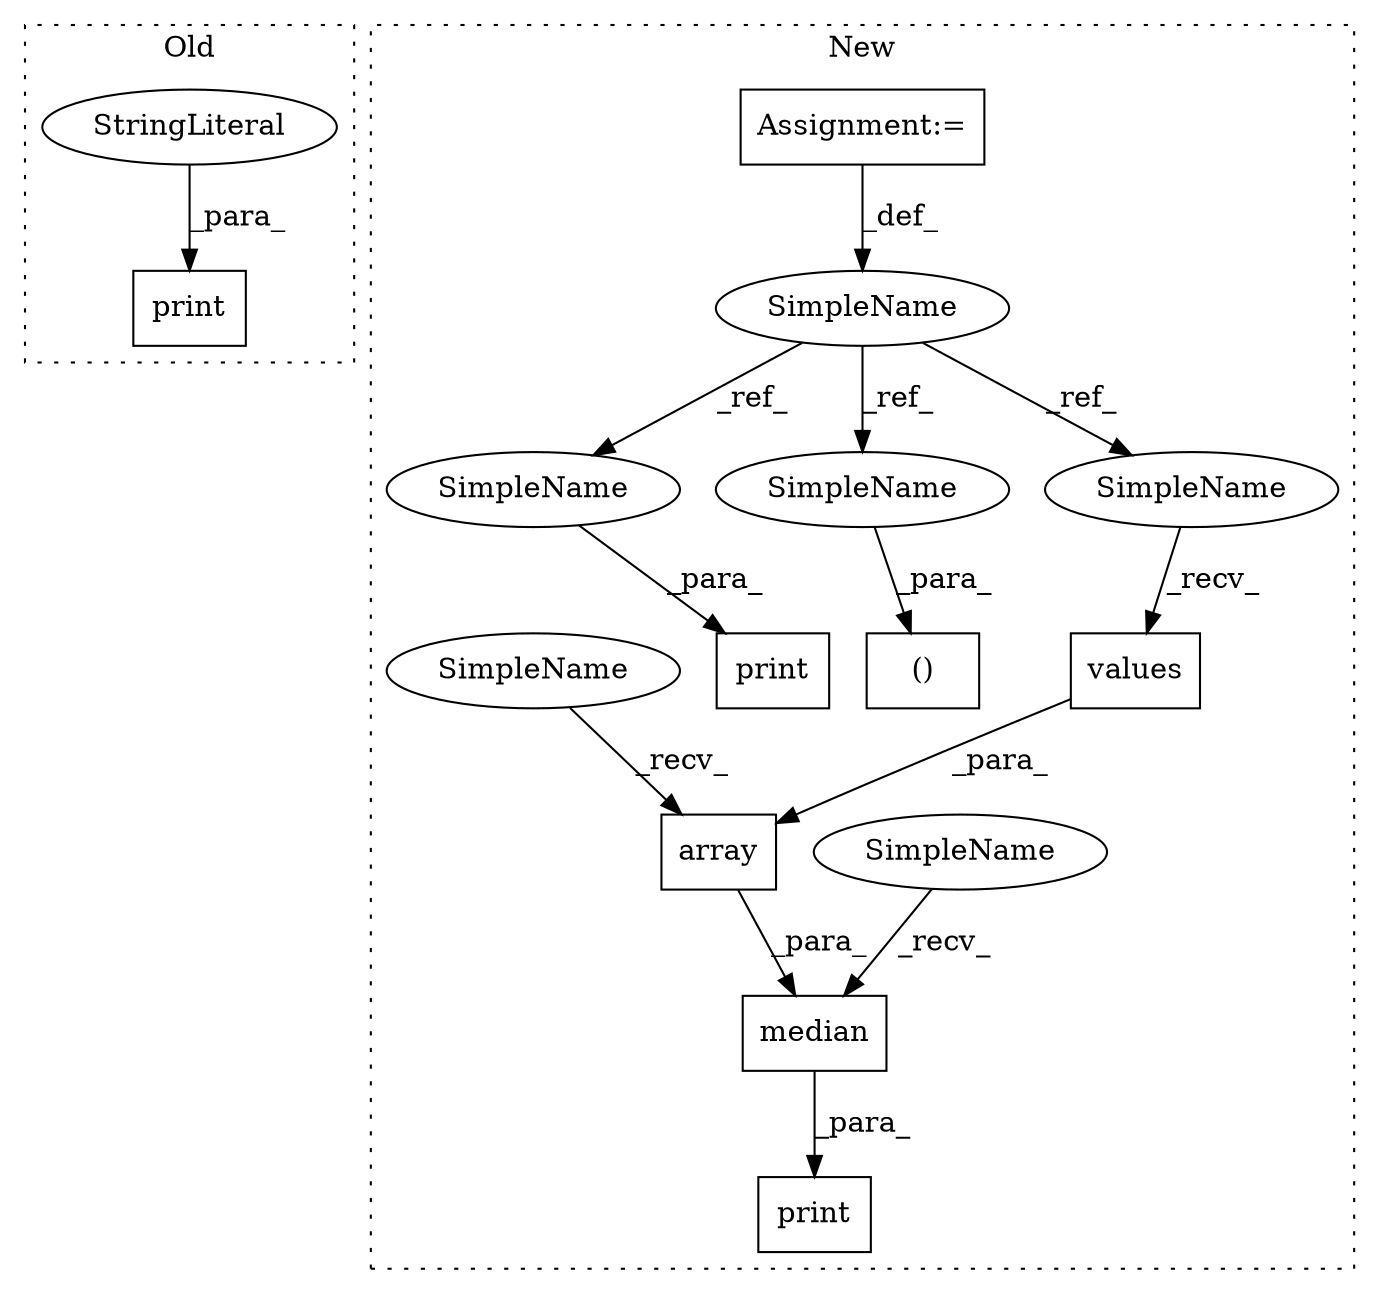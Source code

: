 digraph G {
subgraph cluster0 {
1 [label="print" a="32" s="2707,2743" l="6,1" shape="box"];
4 [label="StringLiteral" a="45" s="2713" l="30" shape="ellipse"];
label = "Old";
style="dotted";
}
subgraph cluster1 {
2 [label="median" a="32" s="2918,2958" l="7,1" shape="box"];
3 [label="array" a="32" s="2931,2957" l="6,1" shape="box"];
5 [label="print" a="32" s="2906,2959" l="6,1" shape="box"];
6 [label="Assignment:=" a="7" s="430" l="11" shape="box"];
7 [label="()" a="106" s="2610" l="34" shape="box"];
8 [label="print" a="32" s="2767,2784" l="6,1" shape="box"];
9 [label="values" a="32" s="2949" l="8" shape="box"];
10 [label="SimpleName" a="42" s="430" l="11" shape="ellipse"];
11 [label="SimpleName" a="42" s="2912" l="5" shape="ellipse"];
12 [label="SimpleName" a="42" s="2925" l="5" shape="ellipse"];
13 [label="SimpleName" a="42" s="2773" l="11" shape="ellipse"];
14 [label="SimpleName" a="42" s="2610" l="11" shape="ellipse"];
15 [label="SimpleName" a="42" s="2937" l="11" shape="ellipse"];
label = "New";
style="dotted";
}
2 -> 5 [label="_para_"];
3 -> 2 [label="_para_"];
4 -> 1 [label="_para_"];
6 -> 10 [label="_def_"];
9 -> 3 [label="_para_"];
10 -> 13 [label="_ref_"];
10 -> 15 [label="_ref_"];
10 -> 14 [label="_ref_"];
11 -> 2 [label="_recv_"];
12 -> 3 [label="_recv_"];
13 -> 8 [label="_para_"];
14 -> 7 [label="_para_"];
15 -> 9 [label="_recv_"];
}